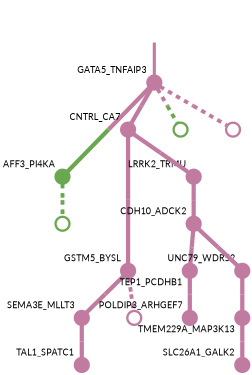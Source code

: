 strict digraph  {
graph[splines=false]; nodesep=0.7; rankdir=TB; ranksep=0.6; forcelabels=true; dpi=600; size=2.5;
0 [color="#c27ba0ff", fillcolor="#c27ba0ff", fixedsize=true, fontname=Lato, fontsize="12pt", height="0.25", label="", penwidth=3, shape=circle, style=filled, xlabel=GATA5_TNFAIP3];
2 [color="#6aa84fff", fillcolor="#6aa84fff", fixedsize=true, fontname=Lato, fontsize="12pt", height="0.25", label="", penwidth=3, shape=circle, style=filled, xlabel=AFF3_PI4KA];
5 [color="#c27ba0ff", fillcolor="#c27ba0ff", fixedsize=true, fontname=Lato, fontsize="12pt", height="0.25", label="", penwidth=3, shape=circle, style=filled, xlabel=CNTRL_CA7];
13 [color="#6aa84fff", fillcolor="#6aa84fff", fixedsize=true, fontname=Lato, fontsize="12pt", height="0.25", label="", penwidth=3, shape=circle, style=solid, xlabel=""];
15 [color="#c27ba0ff", fillcolor="#c27ba0ff", fixedsize=true, fontname=Lato, fontsize="12pt", height="0.25", label="", penwidth=3, shape=circle, style=solid, xlabel=""];
1 [color="#c27ba0ff", fillcolor="#c27ba0ff", fixedsize=true, fontname=Lato, fontsize="12pt", height="0.25", label="", penwidth=3, shape=circle, style=filled, xlabel=GSTM5_BYSL];
11 [color="#c27ba0ff", fillcolor="#c27ba0ff", fixedsize=true, fontname=Lato, fontsize="12pt", height="0.25", label="", penwidth=3, shape=circle, style=filled, xlabel=SEMA3E_MLLT3];
16 [color="#c27ba0ff", fillcolor="#c27ba0ff", fixedsize=true, fontname=Lato, fontsize="12pt", height="0.25", label="", penwidth=3, shape=circle, style=solid, xlabel=""];
14 [color="#6aa84fff", fillcolor="#6aa84fff", fixedsize=true, fontname=Lato, fontsize="12pt", height="0.25", label="", penwidth=3, shape=circle, style=solid, xlabel=""];
3 [color="#c27ba0ff", fillcolor="#c27ba0ff", fixedsize=true, fontname=Lato, fontsize="12pt", height="0.25", label="", penwidth=3, shape=circle, style=filled, xlabel=TEP1_PCDHB1];
7 [color="#c27ba0ff", fillcolor="#c27ba0ff", fixedsize=true, fontname=Lato, fontsize="12pt", height="0.25", label="", penwidth=3, shape=circle, style=filled, xlabel=POLDIP3_ARHGEF7];
4 [color="#c27ba0ff", fillcolor="#c27ba0ff", fixedsize=true, fontname=Lato, fontsize="12pt", height="0.25", label="", penwidth=3, shape=circle, style=filled, xlabel=LRRK2_TRMU];
10 [color="#c27ba0ff", fillcolor="#c27ba0ff", fixedsize=true, fontname=Lato, fontsize="12pt", height="0.25", label="", penwidth=3, shape=circle, style=filled, xlabel=CDH10_ADCK2];
6 [color="#c27ba0ff", fillcolor="#c27ba0ff", fixedsize=true, fontname=Lato, fontsize="12pt", height="0.25", label="", penwidth=3, shape=circle, style=filled, xlabel=TMEM229A_MAP3K13];
12 [color="#c27ba0ff", fillcolor="#c27ba0ff", fixedsize=true, fontname=Lato, fontsize="12pt", height="0.25", label="", penwidth=3, shape=circle, style=filled, xlabel=SLC26A1_GALK2];
8 [color="#c27ba0ff", fillcolor="#c27ba0ff", fixedsize=true, fontname=Lato, fontsize="12pt", height="0.25", label="", penwidth=3, shape=circle, style=filled, xlabel=UNC79_WDR52];
9 [color="#c27ba0ff", fillcolor="#c27ba0ff", fixedsize=true, fontname=Lato, fontsize="12pt", height="0.25", label="", penwidth=3, shape=circle, style=filled, xlabel=TAL1_SPATC1];
normal [label="", penwidth=3, style=invis, xlabel=GATA5_TNFAIP3];
0 -> 2  [arrowsize=0, color="#c27ba0ff;0.5:#6aa84fff", minlen="2.4897959232330322", penwidth="5.5", style=solid];
0 -> 5  [arrowsize=0, color="#c27ba0ff;0.5:#c27ba0ff", minlen="1.6734693050384521", penwidth="5.5", style=solid];
0 -> 13  [arrowsize=0, color="#c27ba0ff;0.5:#6aa84fff", minlen="1.0510203838348389", penwidth=5, style=dashed];
0 -> 15  [arrowsize=0, color="#c27ba0ff;0.5:#c27ba0ff", minlen="1.0510203838348389", penwidth=5, style=dashed];
2 -> 14  [arrowsize=0, color="#6aa84fff;0.5:#6aa84fff", minlen="1.0510203838348389", penwidth=5, style=dashed];
5 -> 1  [arrowsize=0, color="#c27ba0ff;0.5:#c27ba0ff", minlen="3.0", penwidth="5.5", style=solid];
5 -> 4  [arrowsize=0, color="#c27ba0ff;0.5:#c27ba0ff", minlen="1.7346938848495483", penwidth="5.5", style=solid];
1 -> 11  [arrowsize=0, color="#c27ba0ff;0.5:#c27ba0ff", minlen="1.1020407676696777", penwidth="5.5", style=solid];
1 -> 16  [arrowsize=0, color="#c27ba0ff;0.5:#c27ba0ff", minlen="1.0510203838348389", penwidth=5, style=dashed];
11 -> 9  [arrowsize=0, color="#c27ba0ff;0.5:#c27ba0ff", minlen="1.1632652282714844", penwidth="5.5", style=solid];
3 -> 7  [arrowsize=0, color="#c27ba0ff;0.5:#c27ba0ff", minlen="1.3061224222183228", penwidth="5.5", style=solid];
4 -> 10  [arrowsize=0, color="#c27ba0ff;0.5:#c27ba0ff", minlen="1.1224489212036133", penwidth="5.5", style=solid];
10 -> 3  [arrowsize=0, color="#c27ba0ff;0.5:#c27ba0ff", minlen="1.795918345451355", penwidth="5.5", style=solid];
10 -> 8  [arrowsize=0, color="#c27ba0ff;0.5:#c27ba0ff", minlen="1.2653061151504517", penwidth="5.5", style=solid];
6 -> 12  [arrowsize=0, color="#c27ba0ff;0.5:#c27ba0ff", minlen="1.1020407676696777", penwidth="5.5", style=solid];
8 -> 6  [arrowsize=0, color="#c27ba0ff;0.5:#c27ba0ff", minlen="1.4897959232330322", penwidth="5.5", style=solid];
normal -> 0  [arrowsize=0, color="#c27ba0ff", label="", penwidth=4, style=solid];
}
